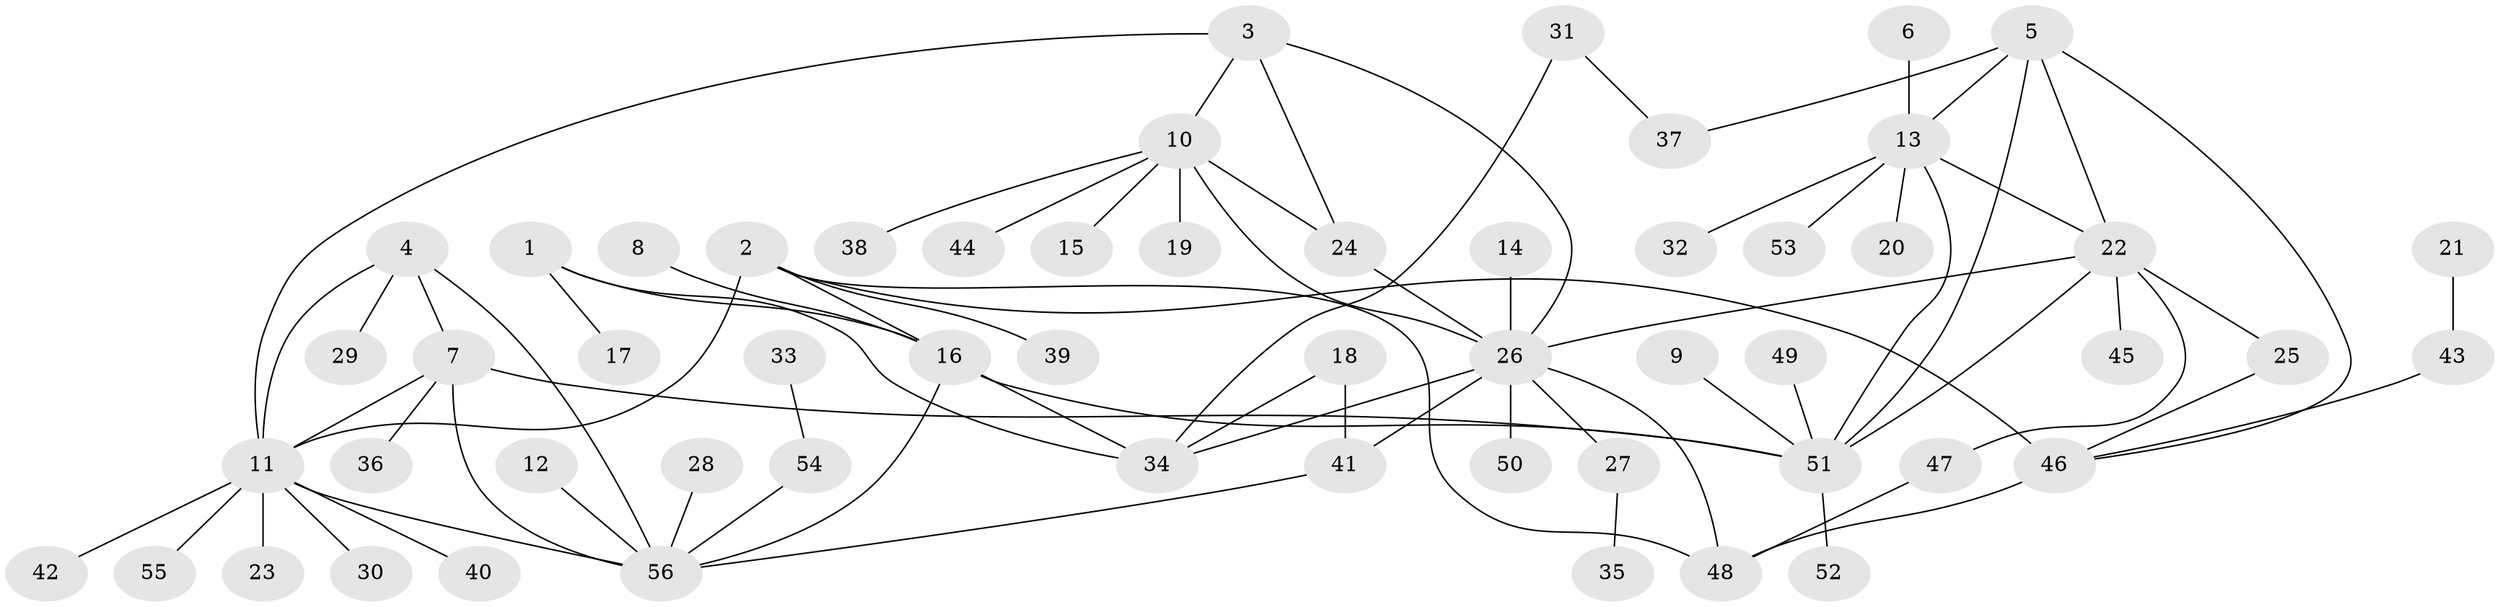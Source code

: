 // original degree distribution, {3: 0.053763440860215055, 4: 0.043010752688172046, 9: 0.021505376344086023, 8: 0.043010752688172046, 5: 0.043010752688172046, 6: 0.021505376344086023, 12: 0.010752688172043012, 11: 0.010752688172043012, 10: 0.021505376344086023, 1: 0.6021505376344086, 2: 0.12903225806451613}
// Generated by graph-tools (version 1.1) at 2025/37/03/04/25 23:37:41]
// undirected, 56 vertices, 77 edges
graph export_dot {
  node [color=gray90,style=filled];
  1;
  2;
  3;
  4;
  5;
  6;
  7;
  8;
  9;
  10;
  11;
  12;
  13;
  14;
  15;
  16;
  17;
  18;
  19;
  20;
  21;
  22;
  23;
  24;
  25;
  26;
  27;
  28;
  29;
  30;
  31;
  32;
  33;
  34;
  35;
  36;
  37;
  38;
  39;
  40;
  41;
  42;
  43;
  44;
  45;
  46;
  47;
  48;
  49;
  50;
  51;
  52;
  53;
  54;
  55;
  56;
  1 -- 16 [weight=2.0];
  1 -- 17 [weight=1.0];
  1 -- 34 [weight=2.0];
  2 -- 11 [weight=1.0];
  2 -- 16 [weight=1.0];
  2 -- 39 [weight=1.0];
  2 -- 46 [weight=1.0];
  2 -- 48 [weight=2.0];
  3 -- 10 [weight=1.0];
  3 -- 11 [weight=1.0];
  3 -- 24 [weight=1.0];
  3 -- 26 [weight=1.0];
  4 -- 7 [weight=1.0];
  4 -- 11 [weight=1.0];
  4 -- 29 [weight=1.0];
  4 -- 56 [weight=1.0];
  5 -- 13 [weight=1.0];
  5 -- 22 [weight=1.0];
  5 -- 37 [weight=1.0];
  5 -- 46 [weight=1.0];
  5 -- 51 [weight=1.0];
  6 -- 13 [weight=1.0];
  7 -- 11 [weight=1.0];
  7 -- 36 [weight=1.0];
  7 -- 51 [weight=1.0];
  7 -- 56 [weight=1.0];
  8 -- 16 [weight=1.0];
  9 -- 51 [weight=1.0];
  10 -- 15 [weight=1.0];
  10 -- 19 [weight=1.0];
  10 -- 24 [weight=1.0];
  10 -- 26 [weight=1.0];
  10 -- 38 [weight=1.0];
  10 -- 44 [weight=1.0];
  11 -- 23 [weight=1.0];
  11 -- 30 [weight=1.0];
  11 -- 40 [weight=1.0];
  11 -- 42 [weight=1.0];
  11 -- 55 [weight=1.0];
  11 -- 56 [weight=1.0];
  12 -- 56 [weight=1.0];
  13 -- 20 [weight=1.0];
  13 -- 22 [weight=1.0];
  13 -- 32 [weight=1.0];
  13 -- 51 [weight=1.0];
  13 -- 53 [weight=1.0];
  14 -- 26 [weight=1.0];
  16 -- 34 [weight=1.0];
  16 -- 51 [weight=1.0];
  16 -- 56 [weight=1.0];
  18 -- 34 [weight=1.0];
  18 -- 41 [weight=1.0];
  21 -- 43 [weight=1.0];
  22 -- 25 [weight=1.0];
  22 -- 26 [weight=1.0];
  22 -- 45 [weight=1.0];
  22 -- 47 [weight=1.0];
  22 -- 51 [weight=1.0];
  24 -- 26 [weight=1.0];
  25 -- 46 [weight=1.0];
  26 -- 27 [weight=1.0];
  26 -- 34 [weight=1.0];
  26 -- 41 [weight=1.0];
  26 -- 48 [weight=1.0];
  26 -- 50 [weight=1.0];
  27 -- 35 [weight=1.0];
  28 -- 56 [weight=1.0];
  31 -- 34 [weight=1.0];
  31 -- 37 [weight=1.0];
  33 -- 54 [weight=1.0];
  41 -- 56 [weight=1.0];
  43 -- 46 [weight=1.0];
  46 -- 48 [weight=2.0];
  47 -- 48 [weight=1.0];
  49 -- 51 [weight=1.0];
  51 -- 52 [weight=1.0];
  54 -- 56 [weight=1.0];
}

